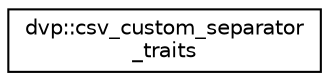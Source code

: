 digraph "Graphical Class Hierarchy"
{
 // LATEX_PDF_SIZE
  edge [fontname="Helvetica",fontsize="10",labelfontname="Helvetica",labelfontsize="10"];
  node [fontname="Helvetica",fontsize="10",shape=record];
  rankdir="LR";
  Node0 [label="dvp::csv_custom_separator\l_traits",height=0.2,width=0.4,color="black", fillcolor="white", style="filled",URL="$structdvp_1_1csv__custom__separator__traits.html",tooltip=" "];
}
